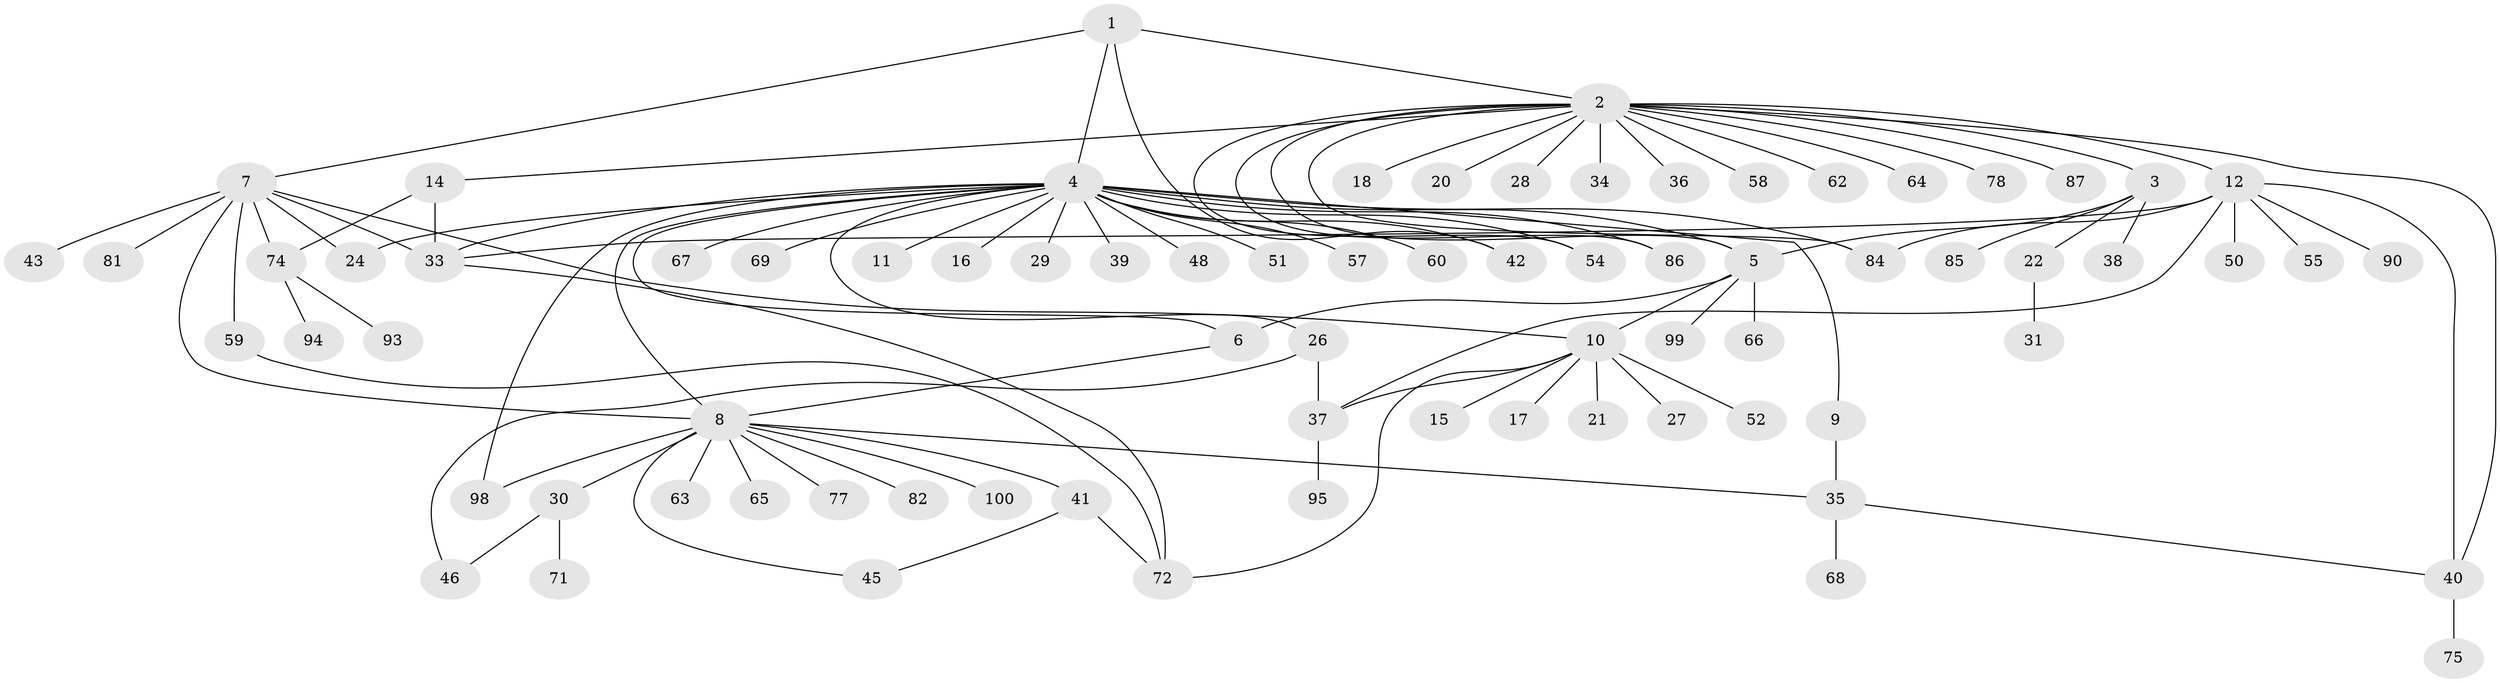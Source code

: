 // original degree distribution, {4: 0.06, 20: 0.01, 24: 0.01, 7: 0.02, 11: 0.01, 14: 0.01, 2: 0.17, 10: 0.01, 1: 0.57, 3: 0.1, 6: 0.01, 5: 0.02}
// Generated by graph-tools (version 1.1) at 2025/11/02/21/25 10:11:08]
// undirected, 77 vertices, 103 edges
graph export_dot {
graph [start="1"]
  node [color=gray90,style=filled];
  1 [super="+13"];
  2 [super="+32"];
  3 [super="+19"];
  4 [super="+70"];
  5 [super="+53"];
  6 [super="+73"];
  7 [super="+88"];
  8 [super="+76"];
  9;
  10 [super="+23"];
  11;
  12 [super="+44"];
  14;
  15;
  16;
  17;
  18;
  20;
  21;
  22;
  24 [super="+25"];
  26;
  27;
  28;
  29;
  30 [super="+49"];
  31;
  33 [super="+83"];
  34;
  35;
  36;
  37;
  38;
  39 [super="+47"];
  40;
  41;
  42 [super="+61"];
  43 [super="+56"];
  45 [super="+96"];
  46;
  48;
  50;
  51;
  52;
  54 [super="+91"];
  55;
  57;
  58;
  59;
  60;
  62;
  63;
  64;
  65;
  66;
  67;
  68;
  69;
  71;
  72 [super="+80"];
  74 [super="+89"];
  75 [super="+79"];
  77;
  78;
  81;
  82;
  84 [super="+92"];
  85;
  86 [super="+97"];
  87;
  90;
  93;
  94;
  95;
  98;
  99;
  100;
  1 -- 2;
  1 -- 4;
  1 -- 7;
  1 -- 42;
  2 -- 3;
  2 -- 5;
  2 -- 12;
  2 -- 14;
  2 -- 18;
  2 -- 20;
  2 -- 28;
  2 -- 34;
  2 -- 36;
  2 -- 40;
  2 -- 54;
  2 -- 58;
  2 -- 62;
  2 -- 64;
  2 -- 78;
  2 -- 84;
  2 -- 86;
  2 -- 87;
  3 -- 38;
  3 -- 5;
  3 -- 85;
  3 -- 22;
  4 -- 5;
  4 -- 6;
  4 -- 8;
  4 -- 9;
  4 -- 11;
  4 -- 16;
  4 -- 24;
  4 -- 26;
  4 -- 29;
  4 -- 33;
  4 -- 39;
  4 -- 42;
  4 -- 48;
  4 -- 51;
  4 -- 54;
  4 -- 57;
  4 -- 60;
  4 -- 67;
  4 -- 69;
  4 -- 86;
  4 -- 98;
  4 -- 84;
  5 -- 6;
  5 -- 10;
  5 -- 66;
  5 -- 99;
  6 -- 8;
  7 -- 8 [weight=2];
  7 -- 10;
  7 -- 24;
  7 -- 33;
  7 -- 43;
  7 -- 59;
  7 -- 74;
  7 -- 81;
  8 -- 30;
  8 -- 35;
  8 -- 41;
  8 -- 63;
  8 -- 65;
  8 -- 77;
  8 -- 82;
  8 -- 98;
  8 -- 100;
  8 -- 45;
  9 -- 35;
  10 -- 15;
  10 -- 17;
  10 -- 21;
  10 -- 27;
  10 -- 37;
  10 -- 52;
  10 -- 72;
  12 -- 90;
  12 -- 33;
  12 -- 50;
  12 -- 84;
  12 -- 37;
  12 -- 55;
  12 -- 40;
  14 -- 33;
  14 -- 74;
  22 -- 31;
  26 -- 37;
  26 -- 46;
  30 -- 71;
  30 -- 46;
  33 -- 72;
  35 -- 40;
  35 -- 68;
  37 -- 95;
  40 -- 75;
  41 -- 45;
  41 -- 72;
  59 -- 72;
  74 -- 93;
  74 -- 94;
}

